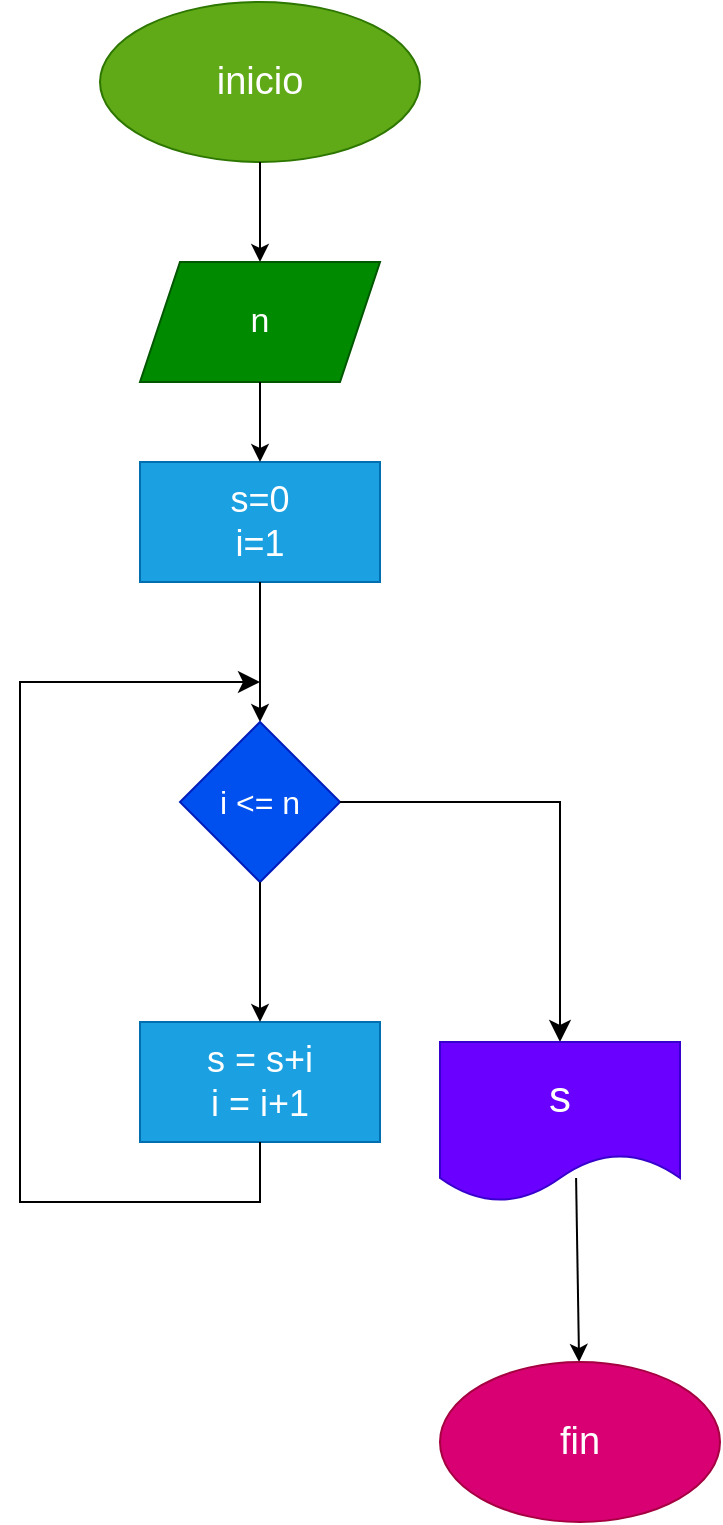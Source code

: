 <mxfile>
    <diagram id="J-IT1J_En-erfXHOi5-3" name="Página-1">
        <mxGraphModel dx="372" dy="481" grid="1" gridSize="10" guides="1" tooltips="1" connect="1" arrows="1" fold="1" page="1" pageScale="1" pageWidth="827" pageHeight="1169" math="0" shadow="0">
            <root>
                <mxCell id="0"/>
                <mxCell id="1" parent="0"/>
                <mxCell id="2" value="&lt;font style=&quot;font-size: 19px;&quot;&gt;inicio&lt;/font&gt;" style="ellipse;whiteSpace=wrap;html=1;fillColor=#60a917;fontColor=#ffffff;strokeColor=#2D7600;" vertex="1" parent="1">
                    <mxGeometry x="80" y="40" width="160" height="80" as="geometry"/>
                </mxCell>
                <mxCell id="3" value="" style="edgeStyle=none;orthogonalLoop=1;jettySize=auto;html=1;exitX=0.5;exitY=1;exitDx=0;exitDy=0;entryX=0.5;entryY=0;entryDx=0;entryDy=0;" edge="1" parent="1" source="2" target="4">
                    <mxGeometry width="100" relative="1" as="geometry">
                        <mxPoint x="130" y="240" as="sourcePoint"/>
                        <mxPoint x="160" y="160" as="targetPoint"/>
                        <Array as="points"/>
                    </mxGeometry>
                </mxCell>
                <mxCell id="4" value="&lt;font style=&quot;font-size: 17px;&quot;&gt;n&lt;/font&gt;" style="shape=parallelogram;perimeter=parallelogramPerimeter;whiteSpace=wrap;html=1;fixedSize=1;fillColor=#008a00;fontColor=#ffffff;strokeColor=#005700;" vertex="1" parent="1">
                    <mxGeometry x="100" y="170" width="120" height="60" as="geometry"/>
                </mxCell>
                <mxCell id="5" value="&lt;font style=&quot;font-size: 18px;&quot;&gt;s=0&lt;br&gt;i=1&lt;/font&gt;" style="whiteSpace=wrap;html=1;fillColor=#1ba1e2;fontColor=#ffffff;strokeColor=#006EAF;" vertex="1" parent="1">
                    <mxGeometry x="100" y="270" width="120" height="60" as="geometry"/>
                </mxCell>
                <mxCell id="6" value="" style="edgeStyle=none;orthogonalLoop=1;jettySize=auto;html=1;exitX=0.5;exitY=1;exitDx=0;exitDy=0;entryX=0.5;entryY=0;entryDx=0;entryDy=0;" edge="1" parent="1" source="4" target="5">
                    <mxGeometry width="100" relative="1" as="geometry">
                        <mxPoint x="250" y="200" as="sourcePoint"/>
                        <mxPoint x="350" y="200" as="targetPoint"/>
                        <Array as="points"/>
                    </mxGeometry>
                </mxCell>
                <mxCell id="7" value="" style="edgeStyle=none;orthogonalLoop=1;jettySize=auto;html=1;exitX=0.5;exitY=1;exitDx=0;exitDy=0;" edge="1" parent="1" source="5">
                    <mxGeometry width="100" relative="1" as="geometry">
                        <mxPoint x="20" y="430" as="sourcePoint"/>
                        <mxPoint x="160" y="400" as="targetPoint"/>
                        <Array as="points"/>
                    </mxGeometry>
                </mxCell>
                <mxCell id="8" value="&lt;font style=&quot;font-size: 16px;&quot;&gt;i &amp;lt;= n&lt;/font&gt;" style="rhombus;whiteSpace=wrap;html=1;fillColor=#0050ef;fontColor=#ffffff;strokeColor=#001DBC;" vertex="1" parent="1">
                    <mxGeometry x="120" y="400" width="80" height="80" as="geometry"/>
                </mxCell>
                <mxCell id="10" value="&lt;font style=&quot;font-size: 18px;&quot;&gt;s = s+i&lt;br&gt;i = i+1&lt;/font&gt;" style="whiteSpace=wrap;html=1;fillColor=#1ba1e2;fontColor=#ffffff;strokeColor=#006EAF;" vertex="1" parent="1">
                    <mxGeometry x="100" y="550" width="120" height="60" as="geometry"/>
                </mxCell>
                <mxCell id="11" value="" style="edgeStyle=none;orthogonalLoop=1;jettySize=auto;html=1;exitX=0.5;exitY=1;exitDx=0;exitDy=0;entryX=0.5;entryY=0;entryDx=0;entryDy=0;" edge="1" parent="1" source="8" target="10">
                    <mxGeometry width="100" relative="1" as="geometry">
                        <mxPoint x="170" y="500" as="sourcePoint"/>
                        <mxPoint x="270" y="500" as="targetPoint"/>
                        <Array as="points"/>
                    </mxGeometry>
                </mxCell>
                <mxCell id="12" value="" style="edgeStyle=segmentEdgeStyle;endArrow=classic;html=1;curved=0;rounded=0;endSize=8;startSize=8;sourcePerimeterSpacing=0;targetPerimeterSpacing=0;exitX=0.5;exitY=1;exitDx=0;exitDy=0;" edge="1" parent="1" source="10">
                    <mxGeometry width="100" relative="1" as="geometry">
                        <mxPoint x="90" y="690" as="sourcePoint"/>
                        <mxPoint x="160" y="380" as="targetPoint"/>
                        <Array as="points">
                            <mxPoint x="160" y="640"/>
                            <mxPoint x="40" y="640"/>
                            <mxPoint x="40" y="380"/>
                        </Array>
                    </mxGeometry>
                </mxCell>
                <mxCell id="14" value="" style="edgeStyle=segmentEdgeStyle;endArrow=classic;html=1;curved=0;rounded=0;endSize=8;startSize=8;sourcePerimeterSpacing=0;targetPerimeterSpacing=0;exitX=1;exitY=0.5;exitDx=0;exitDy=0;entryX=0.5;entryY=0;entryDx=0;entryDy=0;" edge="1" parent="1" source="8" target="15">
                    <mxGeometry width="100" relative="1" as="geometry">
                        <mxPoint x="220" y="620" as="sourcePoint"/>
                        <mxPoint x="270" y="560" as="targetPoint"/>
                        <Array as="points">
                            <mxPoint x="310" y="440"/>
                        </Array>
                    </mxGeometry>
                </mxCell>
                <mxCell id="15" value="&lt;font style=&quot;font-size: 22px;&quot;&gt;s&lt;/font&gt;" style="shape=document;whiteSpace=wrap;html=1;boundedLbl=1;fillColor=#6a00ff;fontColor=#ffffff;strokeColor=#3700CC;" vertex="1" parent="1">
                    <mxGeometry x="250" y="560" width="120" height="80" as="geometry"/>
                </mxCell>
                <mxCell id="16" value="" style="edgeStyle=none;orthogonalLoop=1;jettySize=auto;html=1;fontSize=19;exitX=0.567;exitY=0.85;exitDx=0;exitDy=0;exitPerimeter=0;" edge="1" parent="1" source="15" target="17">
                    <mxGeometry width="100" relative="1" as="geometry">
                        <mxPoint x="200" y="740" as="sourcePoint"/>
                        <mxPoint x="320" y="720" as="targetPoint"/>
                        <Array as="points"/>
                    </mxGeometry>
                </mxCell>
                <mxCell id="17" value="fin" style="ellipse;whiteSpace=wrap;html=1;fontSize=19;fillColor=#d80073;fontColor=#ffffff;strokeColor=#A50040;" vertex="1" parent="1">
                    <mxGeometry x="250" y="720" width="140" height="80" as="geometry"/>
                </mxCell>
            </root>
        </mxGraphModel>
    </diagram>
</mxfile>